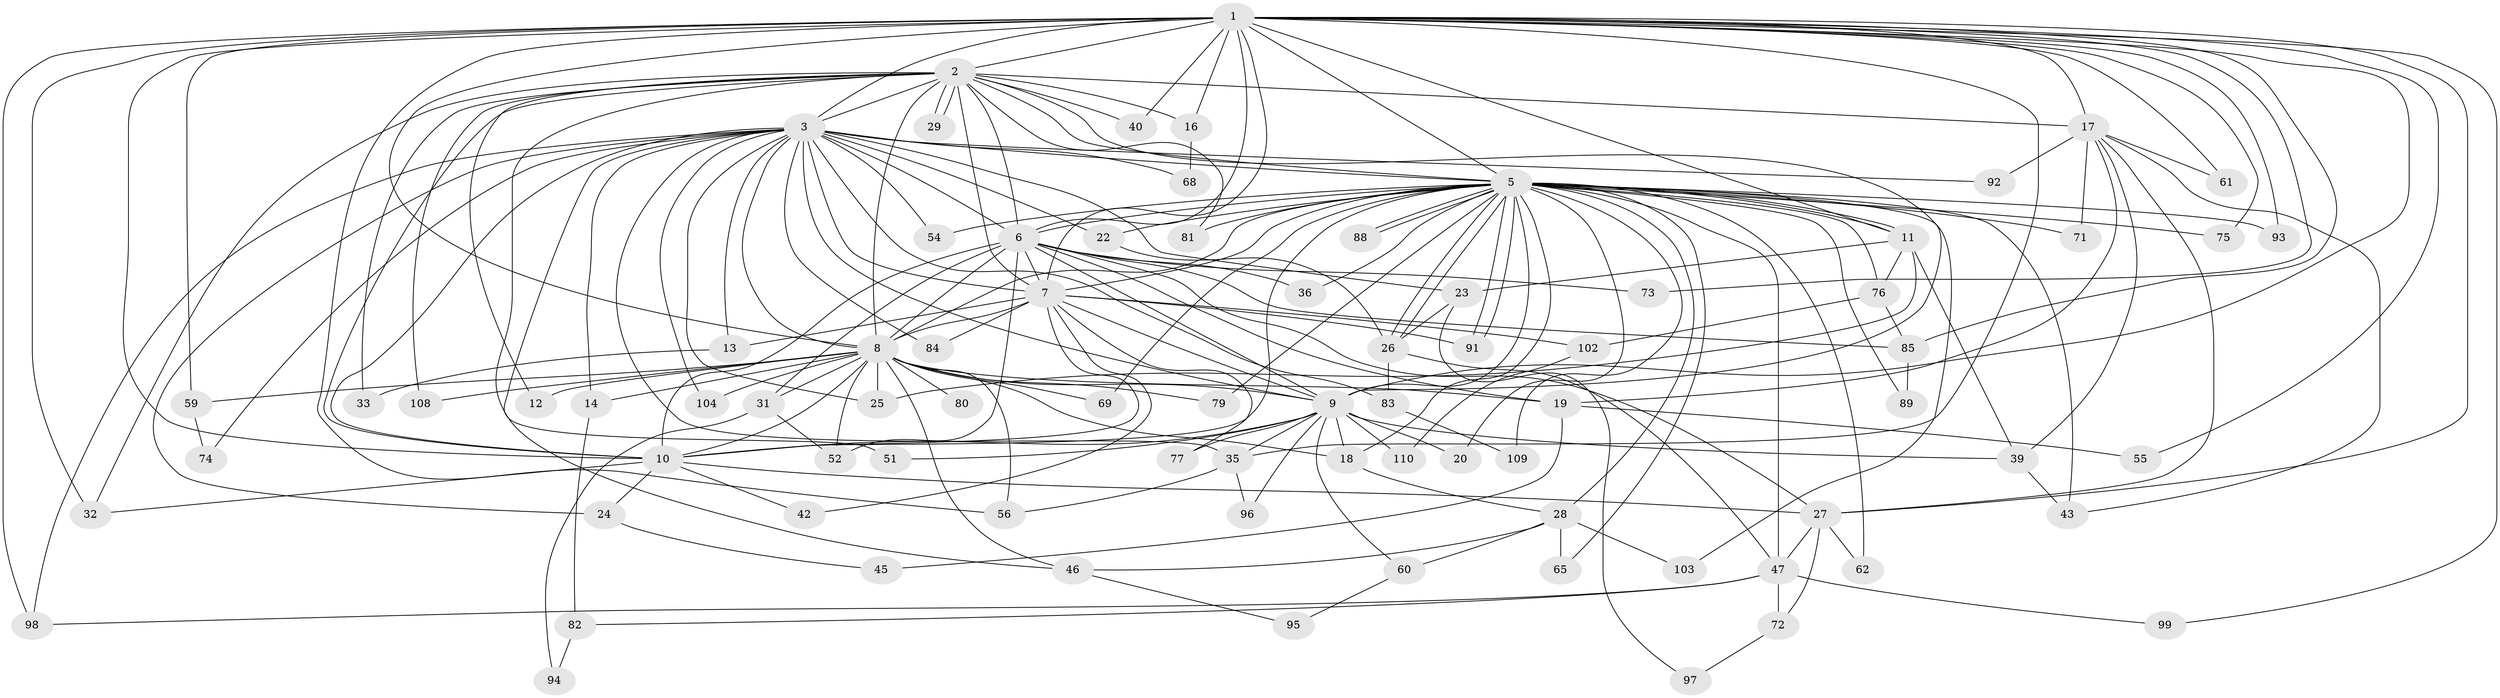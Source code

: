 // original degree distribution, {22: 0.01818181818181818, 27: 0.00909090909090909, 17: 0.01818181818181818, 37: 0.00909090909090909, 15: 0.01818181818181818, 24: 0.00909090909090909, 13: 0.00909090909090909, 7: 0.02727272727272727, 2: 0.5, 3: 0.24545454545454545, 5: 0.01818181818181818, 9: 0.00909090909090909, 4: 0.1, 6: 0.00909090909090909}
// Generated by graph-tools (version 1.1) at 2025/11/02/27/25 16:11:02]
// undirected, 81 vertices, 198 edges
graph export_dot {
graph [start="1"]
  node [color=gray90,style=filled];
  1 [super="+4"];
  2 [super="+58"];
  3 [super="+44"];
  5 [super="+48"];
  6 [super="+30"];
  7 [super="+100"];
  8 [super="+15"];
  9 [super="+53"];
  10 [super="+57"];
  11 [super="+90"];
  12;
  13;
  14;
  16;
  17 [super="+21"];
  18 [super="+50"];
  19 [super="+34"];
  20;
  22;
  23 [super="+67"];
  24;
  25 [super="+41"];
  26 [super="+87"];
  27 [super="+38"];
  28;
  29 [super="+66"];
  31 [super="+86"];
  32 [super="+37"];
  33;
  35 [super="+49"];
  36;
  39 [super="+101"];
  40;
  42;
  43 [super="+64"];
  45;
  46 [super="+78"];
  47 [super="+70"];
  51;
  52;
  54;
  55;
  56 [super="+107"];
  59;
  60 [super="+63"];
  61;
  62;
  65;
  68;
  69;
  71;
  72;
  73;
  74;
  75;
  76;
  77;
  79;
  80;
  81;
  82;
  83;
  84;
  85 [super="+106"];
  88;
  89;
  91;
  92;
  93;
  94;
  95;
  96;
  97;
  98 [super="+105"];
  99;
  102;
  103;
  104;
  108;
  109;
  110;
  1 -- 2 [weight=3];
  1 -- 3 [weight=3];
  1 -- 5 [weight=2];
  1 -- 6 [weight=3];
  1 -- 7 [weight=2];
  1 -- 8 [weight=2];
  1 -- 9 [weight=2];
  1 -- 10 [weight=2];
  1 -- 16;
  1 -- 17 [weight=2];
  1 -- 32;
  1 -- 55;
  1 -- 59;
  1 -- 75;
  1 -- 93;
  1 -- 98;
  1 -- 99;
  1 -- 40;
  1 -- 73;
  1 -- 27;
  1 -- 61;
  1 -- 85;
  1 -- 11;
  1 -- 35;
  1 -- 56;
  2 -- 3;
  2 -- 5;
  2 -- 6;
  2 -- 7;
  2 -- 8;
  2 -- 9;
  2 -- 10;
  2 -- 12;
  2 -- 16;
  2 -- 17;
  2 -- 29 [weight=2];
  2 -- 29;
  2 -- 32;
  2 -- 33;
  2 -- 40;
  2 -- 46;
  2 -- 81;
  2 -- 108;
  3 -- 5;
  3 -- 6;
  3 -- 7;
  3 -- 8 [weight=2];
  3 -- 9;
  3 -- 10;
  3 -- 13;
  3 -- 14;
  3 -- 22;
  3 -- 23;
  3 -- 24;
  3 -- 25;
  3 -- 35;
  3 -- 51;
  3 -- 54;
  3 -- 68;
  3 -- 74;
  3 -- 83;
  3 -- 84;
  3 -- 92;
  3 -- 104;
  3 -- 98;
  5 -- 6;
  5 -- 7;
  5 -- 8;
  5 -- 9;
  5 -- 10;
  5 -- 11;
  5 -- 11;
  5 -- 20;
  5 -- 22;
  5 -- 26;
  5 -- 26;
  5 -- 28;
  5 -- 36;
  5 -- 43;
  5 -- 54;
  5 -- 62;
  5 -- 65;
  5 -- 69;
  5 -- 71;
  5 -- 75;
  5 -- 76;
  5 -- 79;
  5 -- 81;
  5 -- 88;
  5 -- 88;
  5 -- 89;
  5 -- 91;
  5 -- 91;
  5 -- 93;
  5 -- 103;
  5 -- 109;
  5 -- 47 [weight=2];
  5 -- 18;
  6 -- 7;
  6 -- 8;
  6 -- 9;
  6 -- 10;
  6 -- 19;
  6 -- 31;
  6 -- 36;
  6 -- 52;
  6 -- 85;
  6 -- 73;
  6 -- 27;
  7 -- 8;
  7 -- 9;
  7 -- 10;
  7 -- 13;
  7 -- 42;
  7 -- 77;
  7 -- 84;
  7 -- 102;
  7 -- 91;
  8 -- 9 [weight=2];
  8 -- 10;
  8 -- 12;
  8 -- 14;
  8 -- 31;
  8 -- 52;
  8 -- 56;
  8 -- 59;
  8 -- 69;
  8 -- 79;
  8 -- 80 [weight=2];
  8 -- 104;
  8 -- 108;
  8 -- 18;
  8 -- 19;
  8 -- 46;
  8 -- 25;
  9 -- 10;
  9 -- 18;
  9 -- 20;
  9 -- 35;
  9 -- 51;
  9 -- 60;
  9 -- 96;
  9 -- 110;
  9 -- 77;
  9 -- 39;
  10 -- 24;
  10 -- 42;
  10 -- 27;
  10 -- 32;
  11 -- 23;
  11 -- 25;
  11 -- 39;
  11 -- 76;
  13 -- 33;
  14 -- 82;
  16 -- 68;
  17 -- 27;
  17 -- 43;
  17 -- 61;
  17 -- 71;
  17 -- 92;
  17 -- 39;
  17 -- 19;
  18 -- 28;
  19 -- 45;
  19 -- 55;
  22 -- 26;
  23 -- 97;
  23 -- 26;
  24 -- 45;
  26 -- 47;
  26 -- 83;
  27 -- 72;
  27 -- 62;
  27 -- 47;
  28 -- 46;
  28 -- 60 [weight=2];
  28 -- 65;
  28 -- 103;
  31 -- 94;
  31 -- 52;
  35 -- 56;
  35 -- 96;
  39 -- 43;
  46 -- 95;
  47 -- 72;
  47 -- 98;
  47 -- 99;
  47 -- 82;
  59 -- 74;
  60 -- 95;
  72 -- 97;
  76 -- 85;
  76 -- 102;
  82 -- 94;
  83 -- 109;
  85 -- 89;
  102 -- 110;
}

